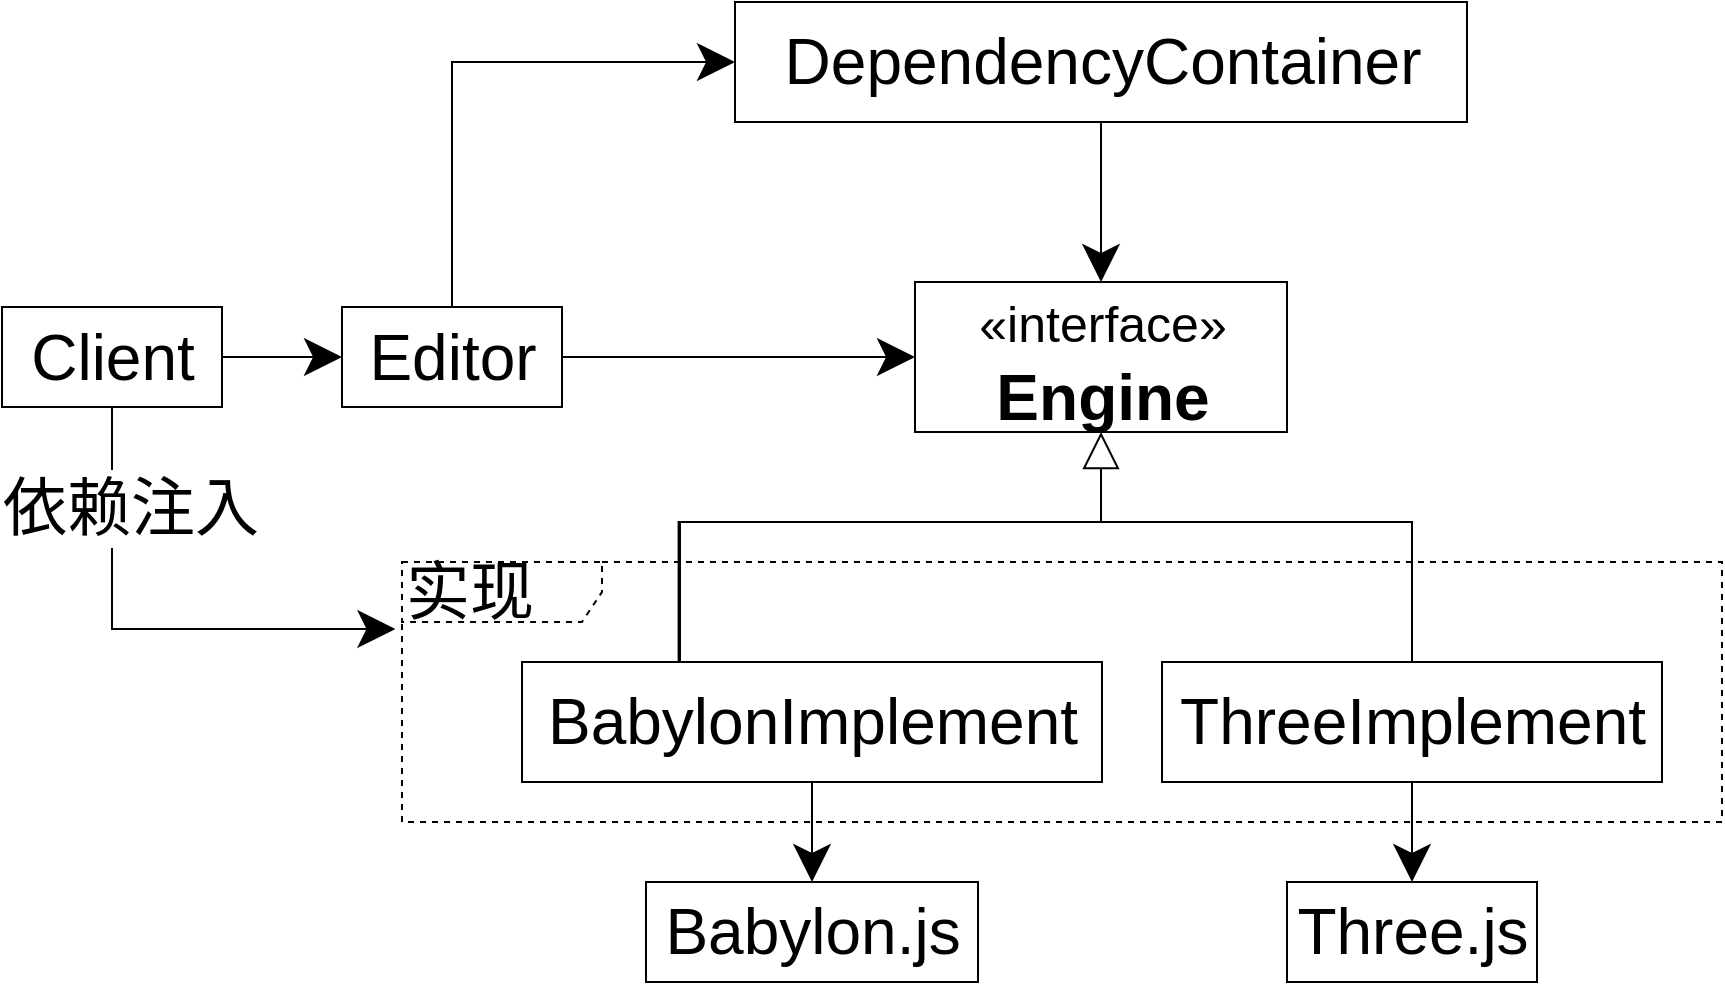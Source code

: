 <mxfile version="14.6.13" type="device"><diagram id="j2u7BS1ImEPWVWiBuNUE" name="第 1 页"><mxGraphModel dx="1843" dy="1420" grid="1" gridSize="10" guides="1" tooltips="1" connect="1" arrows="1" fold="1" page="1" pageScale="1" pageWidth="827" pageHeight="1169" math="0" shadow="0"><root><mxCell id="0"/><mxCell id="1" parent="0"/><mxCell id="3ATyxYRztt7YTngdUV_w-2" value="&lt;div style=&quot;font-size: 32px;&quot;&gt;&lt;span style=&quot;line-height: 120%; font-size: 32px;&quot;&gt;&lt;font style=&quot;font-size: 32px;&quot;&gt;实现&lt;/font&gt;&lt;/span&gt;&lt;/div&gt;" style="shape=umlFrame;whiteSpace=wrap;html=1;width=100;height=30;fontSize=32;align=left;dashed=1;" parent="1" vertex="1"><mxGeometry x="260" y="320" width="660" height="130" as="geometry"/></mxCell><mxCell id="cdMbWQENAGWYHLtoxJog-6" style="edgeStyle=orthogonalEdgeStyle;rounded=0;orthogonalLoop=1;jettySize=auto;html=1;entryX=0;entryY=0.5;entryDx=0;entryDy=0;endSize=16;startSize=16;fontSize=32;" parent="1" source="cdMbWQENAGWYHLtoxJog-2" target="cdMbWQENAGWYHLtoxJog-5" edge="1"><mxGeometry relative="1" as="geometry"/></mxCell><mxCell id="cdMbWQENAGWYHLtoxJog-17" style="edgeStyle=orthogonalEdgeStyle;rounded=0;orthogonalLoop=1;jettySize=auto;html=1;entryX=0;entryY=0.5;entryDx=0;entryDy=0;exitX=0.5;exitY=0;exitDx=0;exitDy=0;endSize=16;startSize=16;fontSize=32;" parent="1" source="cdMbWQENAGWYHLtoxJog-2" target="cdMbWQENAGWYHLtoxJog-16" edge="1"><mxGeometry relative="1" as="geometry"/></mxCell><mxCell id="cdMbWQENAGWYHLtoxJog-2" value="Editor" style="html=1;fontSize=32;" parent="1" vertex="1"><mxGeometry x="230" y="192.5" width="110" height="50" as="geometry"/></mxCell><mxCell id="cdMbWQENAGWYHLtoxJog-7" style="edgeStyle=orthogonalEdgeStyle;rounded=0;orthogonalLoop=1;jettySize=auto;html=1;entryX=0.5;entryY=1;entryDx=0;entryDy=0;endArrow=block;endFill=0;endSize=16;startSize=16;fontSize=32;" parent="1" source="cdMbWQENAGWYHLtoxJog-3" target="cdMbWQENAGWYHLtoxJog-5" edge="1"><mxGeometry relative="1" as="geometry"><Array as="points"><mxPoint x="399" y="300"/><mxPoint x="610" y="300"/></Array></mxGeometry></mxCell><mxCell id="cdMbWQENAGWYHLtoxJog-9" style="edgeStyle=orthogonalEdgeStyle;rounded=0;orthogonalLoop=1;jettySize=auto;html=1;startArrow=none;startFill=0;endSize=16;startSize=16;endArrow=classic;endFill=1;fontSize=32;" parent="1" source="cdMbWQENAGWYHLtoxJog-3" target="cdMbWQENAGWYHLtoxJog-8" edge="1"><mxGeometry relative="1" as="geometry"/></mxCell><mxCell id="cdMbWQENAGWYHLtoxJog-3" value="BabylonImplement" style="html=1;fontSize=32;" parent="1" vertex="1"><mxGeometry x="320" y="370" width="290" height="60" as="geometry"/></mxCell><mxCell id="cdMbWQENAGWYHLtoxJog-5" value="&lt;font&gt;&lt;font style=&quot;font-size: 25px&quot;&gt;«interface»&lt;/font&gt;&lt;br style=&quot;font-size: 32px&quot;&gt;&lt;b style=&quot;font-size: 32px&quot;&gt;Engine&lt;/b&gt;&lt;/font&gt;" style="html=1;fontSize=32;" parent="1" vertex="1"><mxGeometry x="516.5" y="180" width="186" height="75" as="geometry"/></mxCell><mxCell id="cdMbWQENAGWYHLtoxJog-8" value="Babylon.js" style="html=1;fontSize=32;" parent="1" vertex="1"><mxGeometry x="382" y="480" width="166" height="50" as="geometry"/></mxCell><mxCell id="cdMbWQENAGWYHLtoxJog-14" style="edgeStyle=orthogonalEdgeStyle;rounded=0;orthogonalLoop=1;jettySize=auto;html=1;entryX=0;entryY=0.5;entryDx=0;entryDy=0;endSize=16;startSize=16;fontSize=32;" parent="1" source="cdMbWQENAGWYHLtoxJog-13" target="cdMbWQENAGWYHLtoxJog-2" edge="1"><mxGeometry relative="1" as="geometry"/></mxCell><mxCell id="cdMbWQENAGWYHLtoxJog-15" style="edgeStyle=orthogonalEdgeStyle;rounded=0;orthogonalLoop=1;jettySize=auto;html=1;endSize=16;startSize=16;endArrow=classic;endFill=1;entryX=-0.005;entryY=0.258;entryDx=0;entryDy=0;entryPerimeter=0;fontSize=32;" parent="1" source="cdMbWQENAGWYHLtoxJog-13" target="3ATyxYRztt7YTngdUV_w-2" edge="1"><mxGeometry relative="1" as="geometry"><Array as="points"><mxPoint x="115" y="354"/></Array><mxPoint x="320" y="360" as="targetPoint"/></mxGeometry></mxCell><mxCell id="3ATyxYRztt7YTngdUV_w-1" value="&lt;font style=&quot;font-size: 32px;&quot;&gt;依赖注入&lt;/font&gt;" style="edgeLabel;html=1;align=center;verticalAlign=middle;resizable=0;points=[];fontSize=32;" parent="cdMbWQENAGWYHLtoxJog-15" vertex="1" connectable="0"><mxGeometry x="0.039" y="2" relative="1" as="geometry"><mxPoint x="-12" y="-59" as="offset"/></mxGeometry></mxCell><mxCell id="cdMbWQENAGWYHLtoxJog-13" value="Client" style="html=1;fontSize=32;" parent="1" vertex="1"><mxGeometry x="60" y="192.5" width="110" height="50" as="geometry"/></mxCell><mxCell id="cdMbWQENAGWYHLtoxJog-18" style="edgeStyle=orthogonalEdgeStyle;rounded=0;orthogonalLoop=1;jettySize=auto;html=1;endSize=16;startSize=16;fontSize=32;" parent="1" source="cdMbWQENAGWYHLtoxJog-16" target="cdMbWQENAGWYHLtoxJog-5" edge="1"><mxGeometry relative="1" as="geometry"/></mxCell><mxCell id="cdMbWQENAGWYHLtoxJog-16" value="DependencyContainer" style="html=1;fontSize=32;" parent="1" vertex="1"><mxGeometry x="426.5" y="40" width="366" height="60" as="geometry"/></mxCell><mxCell id="ZfEJeoMILs-T8fyDUHiD-1" style="edgeStyle=orthogonalEdgeStyle;rounded=0;orthogonalLoop=1;jettySize=auto;html=1;startArrow=none;startFill=0;endSize=16;startSize=16;endArrow=classic;endFill=1;fontSize=32;" parent="1" source="ZfEJeoMILs-T8fyDUHiD-2" target="ZfEJeoMILs-T8fyDUHiD-3" edge="1"><mxGeometry relative="1" as="geometry"/></mxCell><mxCell id="ZfEJeoMILs-T8fyDUHiD-4" style="edgeStyle=orthogonalEdgeStyle;rounded=0;orthogonalLoop=1;jettySize=auto;html=1;startArrow=none;startFill=0;endArrow=none;endFill=0;startSize=16;endSize=16;exitX=0.5;exitY=0;exitDx=0;exitDy=0;fontSize=32;entryX=0.27;entryY=-0.001;entryDx=0;entryDy=0;entryPerimeter=0;" parent="1" source="ZfEJeoMILs-T8fyDUHiD-2" edge="1" target="cdMbWQENAGWYHLtoxJog-3"><mxGeometry relative="1" as="geometry"><mxPoint x="398" y="310" as="targetPoint"/><Array as="points"><mxPoint x="765" y="300"/><mxPoint x="398" y="300"/></Array></mxGeometry></mxCell><mxCell id="ZfEJeoMILs-T8fyDUHiD-2" value="ThreeImplement" style="html=1;fontSize=32;" parent="1" vertex="1"><mxGeometry x="640" y="370" width="250" height="60" as="geometry"/></mxCell><mxCell id="ZfEJeoMILs-T8fyDUHiD-3" value="Three.js" style="html=1;fontSize=32;" parent="1" vertex="1"><mxGeometry x="702.5" y="480" width="125" height="50" as="geometry"/></mxCell></root></mxGraphModel></diagram></mxfile>